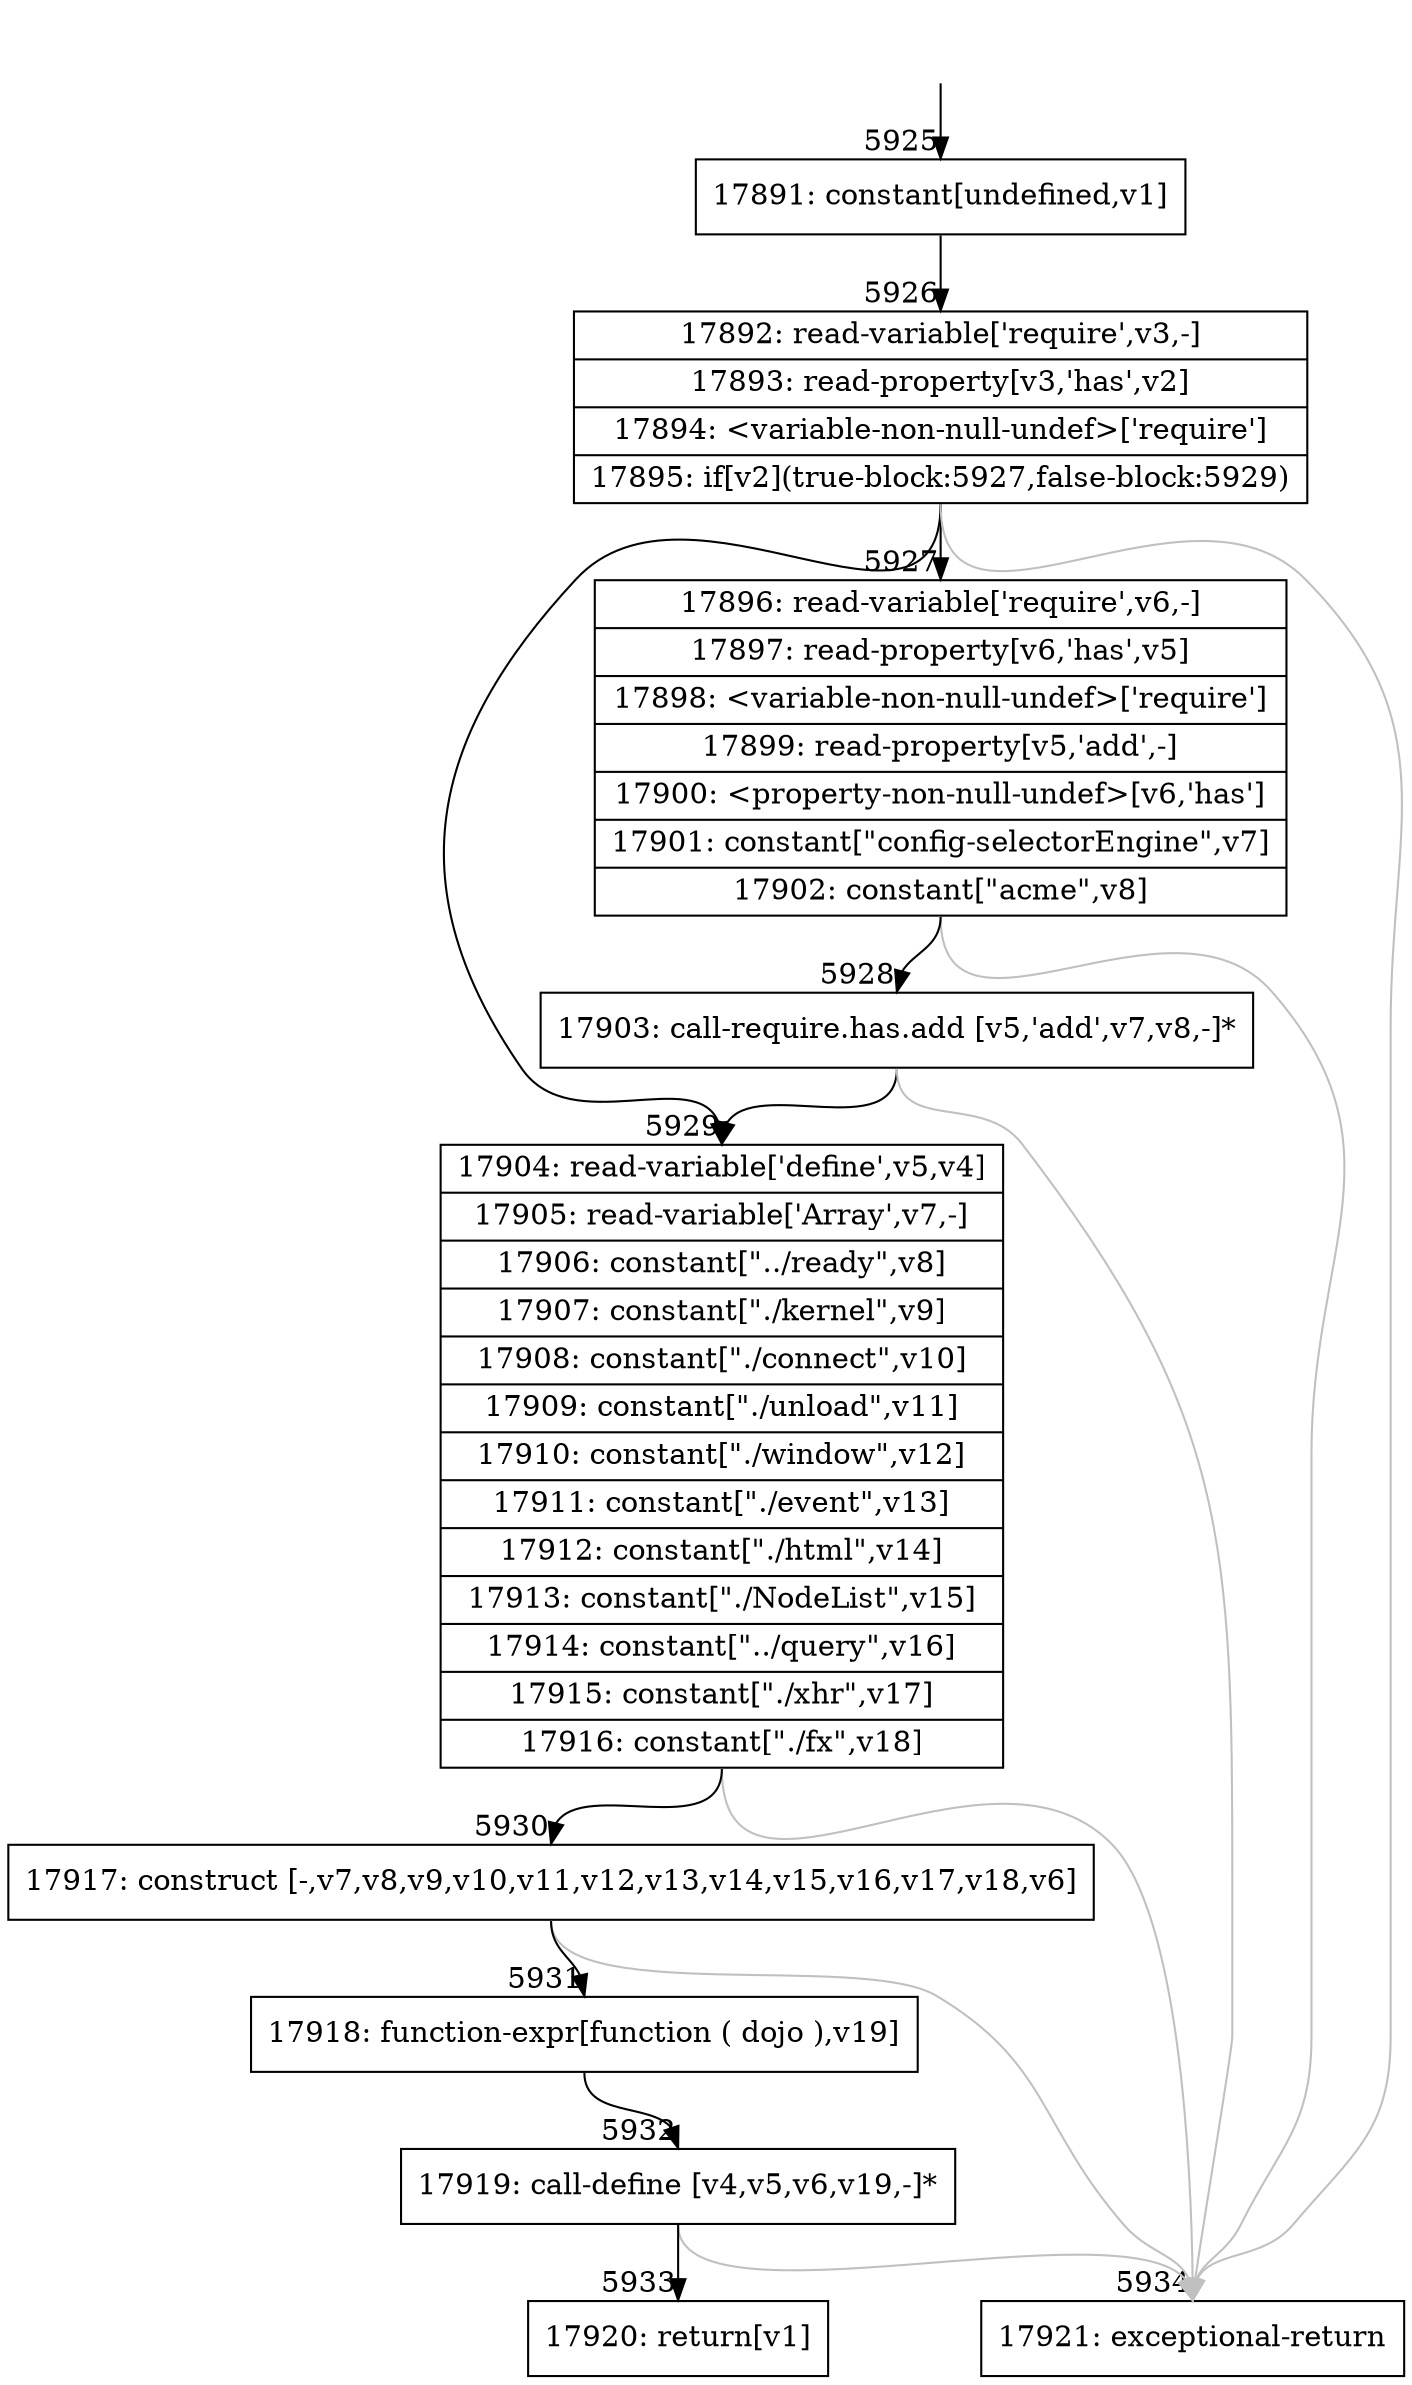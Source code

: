 digraph {
rankdir="TD"
BB_entry401[shape=none,label=""];
BB_entry401 -> BB5925 [tailport=s, headport=n, headlabel="    5925"]
BB5925 [shape=record label="{17891: constant[undefined,v1]}" ] 
BB5925 -> BB5926 [tailport=s, headport=n, headlabel="      5926"]
BB5926 [shape=record label="{17892: read-variable['require',v3,-]|17893: read-property[v3,'has',v2]|17894: \<variable-non-null-undef\>['require']|17895: if[v2](true-block:5927,false-block:5929)}" ] 
BB5926 -> BB5927 [tailport=s, headport=n, headlabel="      5927"]
BB5926 -> BB5929 [tailport=s, headport=n, headlabel="      5929"]
BB5926 -> BB5934 [tailport=s, headport=n, color=gray, headlabel="      5934"]
BB5927 [shape=record label="{17896: read-variable['require',v6,-]|17897: read-property[v6,'has',v5]|17898: \<variable-non-null-undef\>['require']|17899: read-property[v5,'add',-]|17900: \<property-non-null-undef\>[v6,'has']|17901: constant[\"config-selectorEngine\",v7]|17902: constant[\"acme\",v8]}" ] 
BB5927 -> BB5928 [tailport=s, headport=n, headlabel="      5928"]
BB5927 -> BB5934 [tailport=s, headport=n, color=gray]
BB5928 [shape=record label="{17903: call-require.has.add [v5,'add',v7,v8,-]*}" ] 
BB5928 -> BB5929 [tailport=s, headport=n]
BB5928 -> BB5934 [tailport=s, headport=n, color=gray]
BB5929 [shape=record label="{17904: read-variable['define',v5,v4]|17905: read-variable['Array',v7,-]|17906: constant[\"../ready\",v8]|17907: constant[\"./kernel\",v9]|17908: constant[\"./connect\",v10]|17909: constant[\"./unload\",v11]|17910: constant[\"./window\",v12]|17911: constant[\"./event\",v13]|17912: constant[\"./html\",v14]|17913: constant[\"./NodeList\",v15]|17914: constant[\"../query\",v16]|17915: constant[\"./xhr\",v17]|17916: constant[\"./fx\",v18]}" ] 
BB5929 -> BB5930 [tailport=s, headport=n, headlabel="      5930"]
BB5929 -> BB5934 [tailport=s, headport=n, color=gray]
BB5930 [shape=record label="{17917: construct [-,v7,v8,v9,v10,v11,v12,v13,v14,v15,v16,v17,v18,v6]}" ] 
BB5930 -> BB5931 [tailport=s, headport=n, headlabel="      5931"]
BB5930 -> BB5934 [tailport=s, headport=n, color=gray]
BB5931 [shape=record label="{17918: function-expr[function ( dojo ),v19]}" ] 
BB5931 -> BB5932 [tailport=s, headport=n, headlabel="      5932"]
BB5932 [shape=record label="{17919: call-define [v4,v5,v6,v19,-]*}" ] 
BB5932 -> BB5933 [tailport=s, headport=n, headlabel="      5933"]
BB5932 -> BB5934 [tailport=s, headport=n, color=gray]
BB5933 [shape=record label="{17920: return[v1]}" ] 
BB5934 [shape=record label="{17921: exceptional-return}" ] 
//#$~ 8518
}
